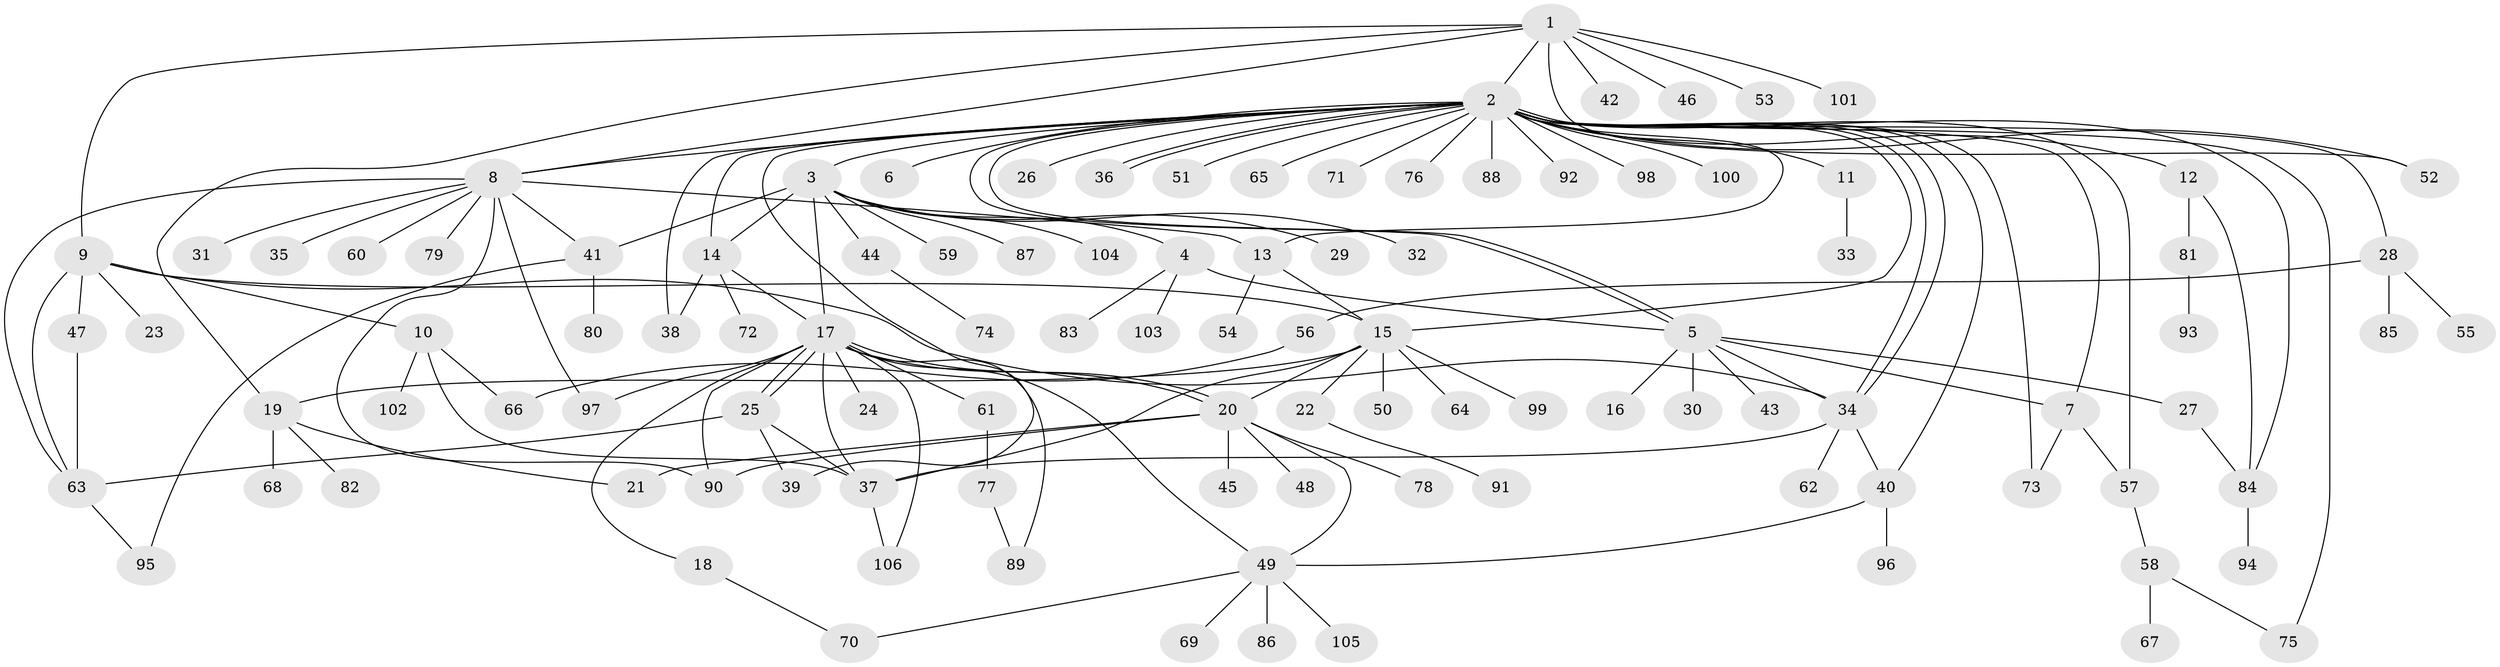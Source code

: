// Generated by graph-tools (version 1.1) at 2025/01/03/09/25 03:01:43]
// undirected, 106 vertices, 150 edges
graph export_dot {
graph [start="1"]
  node [color=gray90,style=filled];
  1;
  2;
  3;
  4;
  5;
  6;
  7;
  8;
  9;
  10;
  11;
  12;
  13;
  14;
  15;
  16;
  17;
  18;
  19;
  20;
  21;
  22;
  23;
  24;
  25;
  26;
  27;
  28;
  29;
  30;
  31;
  32;
  33;
  34;
  35;
  36;
  37;
  38;
  39;
  40;
  41;
  42;
  43;
  44;
  45;
  46;
  47;
  48;
  49;
  50;
  51;
  52;
  53;
  54;
  55;
  56;
  57;
  58;
  59;
  60;
  61;
  62;
  63;
  64;
  65;
  66;
  67;
  68;
  69;
  70;
  71;
  72;
  73;
  74;
  75;
  76;
  77;
  78;
  79;
  80;
  81;
  82;
  83;
  84;
  85;
  86;
  87;
  88;
  89;
  90;
  91;
  92;
  93;
  94;
  95;
  96;
  97;
  98;
  99;
  100;
  101;
  102;
  103;
  104;
  105;
  106;
  1 -- 2;
  1 -- 8;
  1 -- 9;
  1 -- 19;
  1 -- 42;
  1 -- 46;
  1 -- 52;
  1 -- 53;
  1 -- 101;
  2 -- 3;
  2 -- 5;
  2 -- 5;
  2 -- 6;
  2 -- 7;
  2 -- 8;
  2 -- 11;
  2 -- 12;
  2 -- 13;
  2 -- 14;
  2 -- 15;
  2 -- 26;
  2 -- 28;
  2 -- 34;
  2 -- 34;
  2 -- 36;
  2 -- 36;
  2 -- 38;
  2 -- 39;
  2 -- 40;
  2 -- 51;
  2 -- 52;
  2 -- 57;
  2 -- 65;
  2 -- 71;
  2 -- 73;
  2 -- 75;
  2 -- 76;
  2 -- 84;
  2 -- 88;
  2 -- 92;
  2 -- 98;
  2 -- 100;
  3 -- 4;
  3 -- 14;
  3 -- 17;
  3 -- 29;
  3 -- 32;
  3 -- 41;
  3 -- 44;
  3 -- 59;
  3 -- 87;
  3 -- 104;
  4 -- 5;
  4 -- 83;
  4 -- 103;
  5 -- 7;
  5 -- 16;
  5 -- 27;
  5 -- 30;
  5 -- 34;
  5 -- 43;
  7 -- 57;
  7 -- 73;
  8 -- 13;
  8 -- 31;
  8 -- 35;
  8 -- 41;
  8 -- 60;
  8 -- 63;
  8 -- 79;
  8 -- 90;
  8 -- 97;
  9 -- 10;
  9 -- 15;
  9 -- 23;
  9 -- 34;
  9 -- 47;
  9 -- 63;
  10 -- 37;
  10 -- 66;
  10 -- 102;
  11 -- 33;
  12 -- 81;
  12 -- 84;
  13 -- 15;
  13 -- 54;
  14 -- 17;
  14 -- 38;
  14 -- 72;
  15 -- 19;
  15 -- 20;
  15 -- 22;
  15 -- 37;
  15 -- 50;
  15 -- 64;
  15 -- 99;
  17 -- 18;
  17 -- 20;
  17 -- 20;
  17 -- 24;
  17 -- 25;
  17 -- 25;
  17 -- 37;
  17 -- 49;
  17 -- 61;
  17 -- 89;
  17 -- 90;
  17 -- 97;
  17 -- 106;
  18 -- 70;
  19 -- 21;
  19 -- 68;
  19 -- 82;
  20 -- 21;
  20 -- 45;
  20 -- 48;
  20 -- 49;
  20 -- 78;
  20 -- 90;
  22 -- 91;
  25 -- 37;
  25 -- 39;
  25 -- 63;
  27 -- 84;
  28 -- 55;
  28 -- 56;
  28 -- 85;
  34 -- 37;
  34 -- 40;
  34 -- 62;
  37 -- 106;
  40 -- 49;
  40 -- 96;
  41 -- 80;
  41 -- 95;
  44 -- 74;
  47 -- 63;
  49 -- 69;
  49 -- 70;
  49 -- 86;
  49 -- 105;
  56 -- 66;
  57 -- 58;
  58 -- 67;
  58 -- 75;
  61 -- 77;
  63 -- 95;
  77 -- 89;
  81 -- 93;
  84 -- 94;
}

